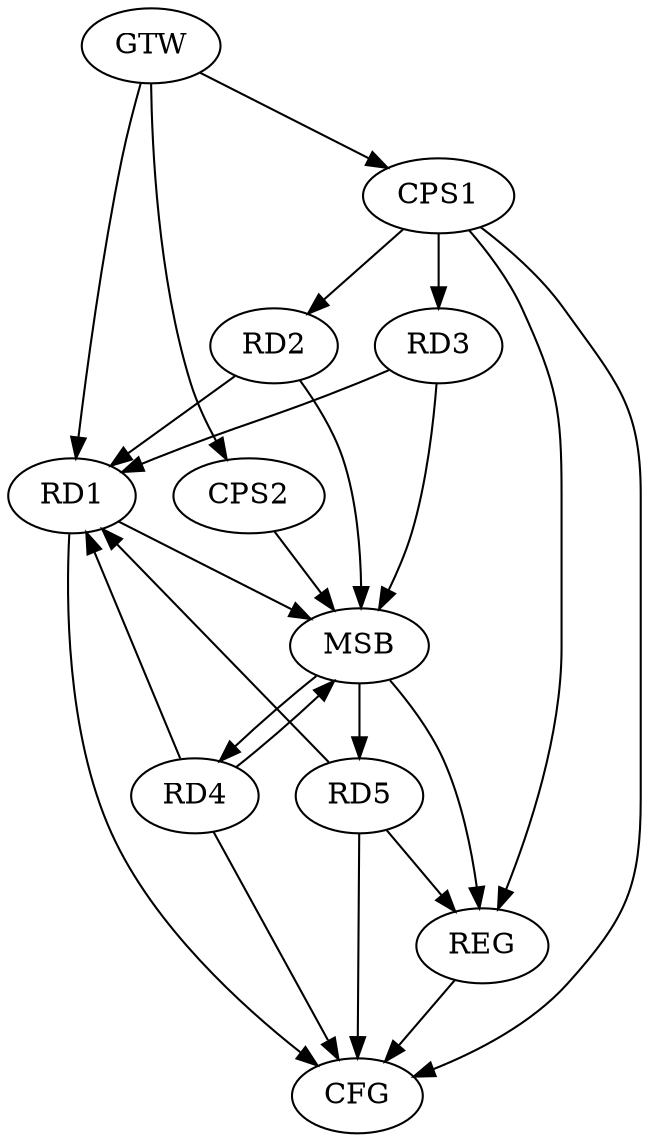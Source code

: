 strict digraph G {
  RD1 [ label="RD1" ];
  RD2 [ label="RD2" ];
  RD3 [ label="RD3" ];
  RD4 [ label="RD4" ];
  RD5 [ label="RD5" ];
  CPS1 [ label="CPS1" ];
  CPS2 [ label="CPS2" ];
  GTW [ label="GTW" ];
  REG [ label="REG" ];
  MSB [ label="MSB" ];
  CFG [ label="CFG" ];
  CPS1 -> RD2;
  CPS1 -> RD3;
  GTW -> RD1;
  GTW -> CPS1;
  GTW -> CPS2;
  RD5 -> REG;
  CPS1 -> REG;
  RD1 -> MSB;
  MSB -> RD4;
  MSB -> REG;
  RD2 -> MSB;
  RD3 -> MSB;
  RD4 -> MSB;
  CPS2 -> MSB;
  MSB -> RD5;
  CPS1 -> CFG;
  RD1 -> CFG;
  RD4 -> CFG;
  RD5 -> CFG;
  REG -> CFG;
  RD3 -> RD1;
  RD2 -> RD1;
  RD5 -> RD1;
  RD4 -> RD1;
}
